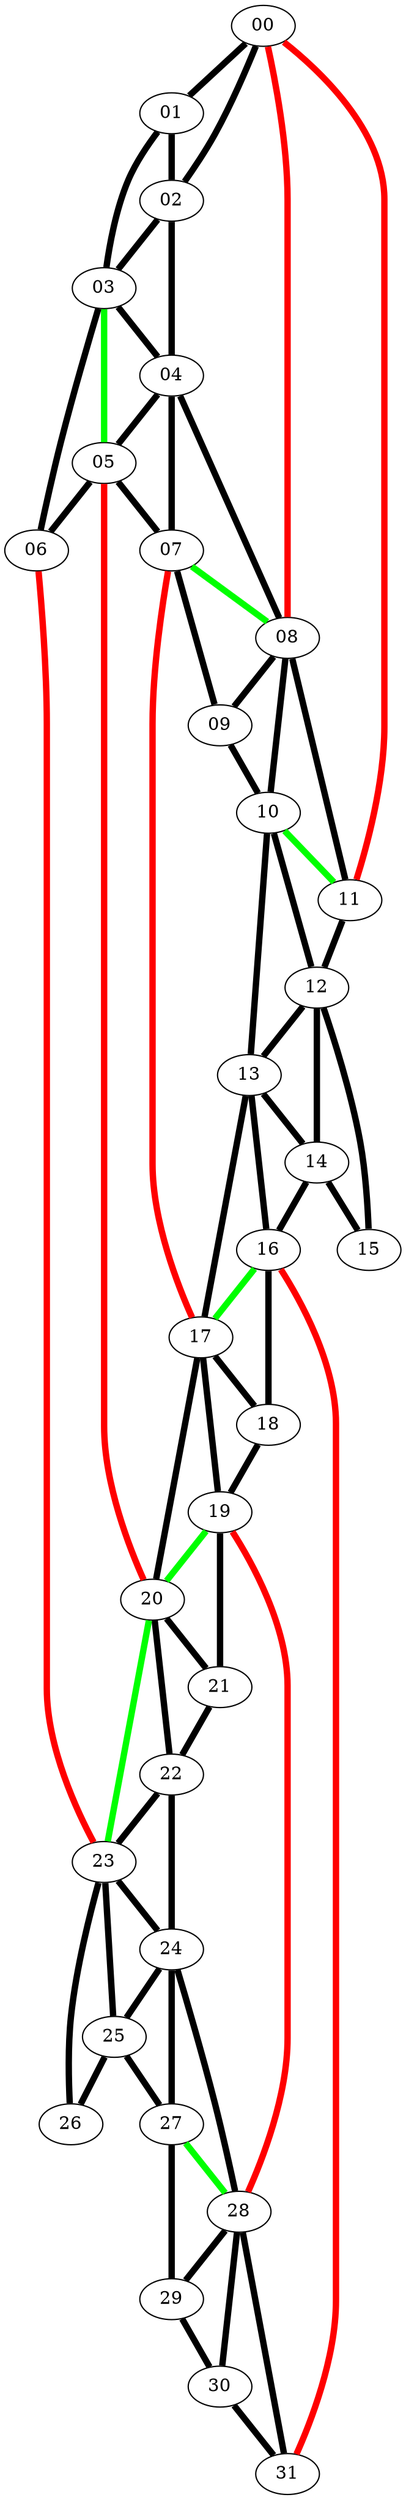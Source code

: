 graph G {
   00 [label="00", width=0, height=0; pos="100, 0!"];
   01 [label="01", width=0, height=0; pos="0, 173!"];
   02 [label="02", width=0, height=0; pos="-100, 0!"];
   03 [label="03", width=0, height=0; pos="-300, 0!"];
   04 [label="04", width=0, height=0; pos="-200, -173!"];
   05 [label="05", width=0, height=0; pos="-300, -346!"];
   06 [label="06", width=0, height=0; pos="-500, -346!"];
   07 [label="07", width=0, height=0; pos="-100, -346!"];
   08 [label="08", width=0, height=0; pos="200, -173!"];
   09 [label="09", width=0, height=0; pos="100, -346!"];
   10 [label="10", width=0, height=0; pos="300, -346!"];
   11 [label="11", width=0, height=0; pos="300, 0!"];
   12 [label="12", width=0, height=0; pos="500, -346!"];
   13 [label="13", width=0, height=0; pos="400, -519!"];
   14 [label="14", width=0, height=0; pos="500, -692!"];
   15 [label="15", width=0, height=0; pos="700, -692!"];
   16 [label="16", width=0, height=0; pos="300, -692!"];
   17 [label="17", width=0, height=0; pos="0, -519!"];
   18 [label="18", width=0, height=0; pos="100, -692!"];
   19 [label="19", width=0, height=0; pos="-100, -692!"];
   20 [label="20", width=0, height=0; pos="-400, -519!"];
   21 [label="21", width=0, height=0; pos="-300, -692!"];
   22 [label="22", width=0, height=0; pos="-500, -692!"];
   23 [label="23", width=0, height=0; pos="-700, -692!"];
   24 [label="24", width=0, height=0; pos="-600, -866!"];
   25 [label="25", width=0, height=0; pos="-700, -1039!"];
   26 [label="26", width=0, height=0; pos="-900, -1039!"];
   27 [label="27", width=0, height=0; pos="-500, -1039!"];
   28 [label="28", width=0, height=0; pos="-200, -866!"];
   29 [label="29", width=0, height=0; pos="-300, -1039!"];
   30 [label="30", width=0, height=0; pos="-100, -1039!"];
   31 [label="31", width=0, height=0; pos="200, -866!"];

00--01 [color="black", penwidth=5]
00--02 [color="black", penwidth=5];
01--02 [color="black", penwidth=5];
01--03 [color="black", penwidth=5];
02--03 [color="black", penwidth=5];
02--04 [color="black", penwidth=5];
03--04 [color="black", penwidth=5];
03--05 [color="green", penwidth=5];
03--06 [color="black", penwidth=5];
04--05 [color="black", penwidth=5];
04--07 [color="black", penwidth=5];
04--08 [color="black", penwidth=5];
05--06 [color="black", penwidth=5];
05--07 [color="black", penwidth=5];
07--08 [color="green", penwidth=5];
07--09 [color="black", penwidth=5];
08--09 [color="black", penwidth=5];
08--10 [color="black", penwidth=5];
08--11 [color="black", penwidth=5];
09--10 [color="black", penwidth=5];
10--11 [color="green", penwidth=5];
10--12 [color="black", penwidth=5];
10--13 [color="black", penwidth=5];
11--12 [color="black", penwidth=5];
12--13 [color="black", penwidth=5];
12--14 [color="black", penwidth=5];
12--15 [color="black", penwidth=5];
13--14 [color="black", penwidth=5];
13--16 [color="black", penwidth=5];
13--17 [color="black", penwidth=5];
14--15 [color="black", penwidth=5];
14--16 [color="black", penwidth=5];
16--17 [color="green", penwidth=5];
16--18 [color="black", penwidth=5];
17--18 [color="black", penwidth=5];
17--19 [color="black", penwidth=5];
17--20 [color="black", penwidth=5];
18--19 [color="black", penwidth=5];
19--20 [color="green", penwidth=5];
19--21 [color="black", penwidth=5];
20--21 [color="black", penwidth=5];
20--22 [color="black", penwidth=5];
20--23 [color="green", penwidth=5];
21--22 [color="black", penwidth=5];
22--23 [color="black", penwidth=5];
22--24 [color="black", penwidth=5];
23--24 [color="black", penwidth=5];
23--25 [color="black", penwidth=5];
23--26 [color="black", penwidth=5];
24--25 [color="black", penwidth=5];
24--27 [color="black", penwidth=5];
24--28 [color="black", penwidth=5];
25--26 [color="black", penwidth=5];
25--27 [color="black", penwidth=5];
27--28 [color="green", penwidth=5];
27--29 [color="black", penwidth=5];
28--29 [color="black", penwidth=5];
28--30 [color="black", penwidth=5];
28--31 [color="black", penwidth=5];
29--30 [color="black", penwidth=5];
30--31 [color="black", penwidth=5];
00--08 [color="red", penwidth=5];
00--11 [color="red", penwidth=5];
07--17 [color="red", penwidth=5];
05--20 [color="red", penwidth=5];
06--23 [color="red", penwidth=5];
19--28 [color="red", penwidth=5];
16--31 [color="red", penwidth=5];
}
